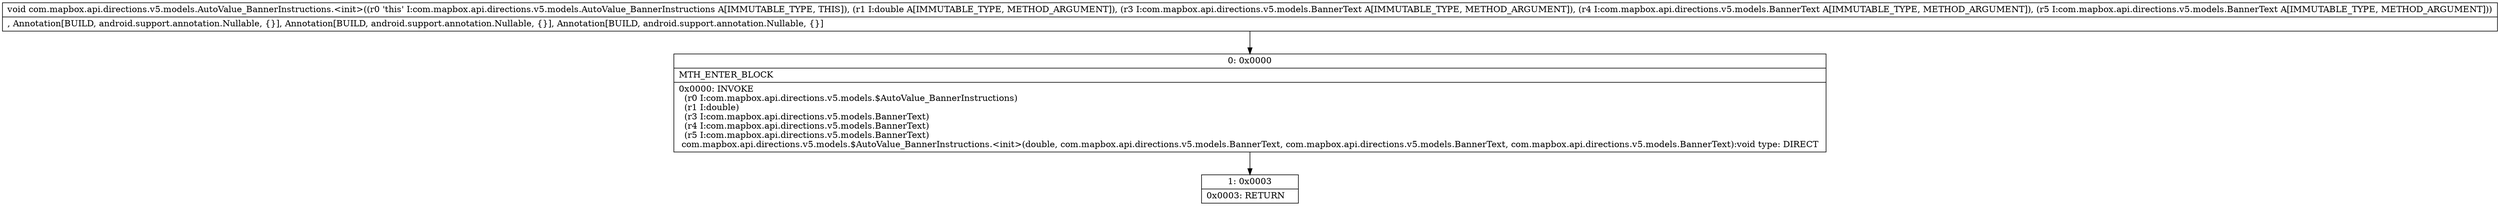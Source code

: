 digraph "CFG forcom.mapbox.api.directions.v5.models.AutoValue_BannerInstructions.\<init\>(DLcom\/mapbox\/api\/directions\/v5\/models\/BannerText;Lcom\/mapbox\/api\/directions\/v5\/models\/BannerText;Lcom\/mapbox\/api\/directions\/v5\/models\/BannerText;)V" {
Node_0 [shape=record,label="{0\:\ 0x0000|MTH_ENTER_BLOCK\l|0x0000: INVOKE  \l  (r0 I:com.mapbox.api.directions.v5.models.$AutoValue_BannerInstructions)\l  (r1 I:double)\l  (r3 I:com.mapbox.api.directions.v5.models.BannerText)\l  (r4 I:com.mapbox.api.directions.v5.models.BannerText)\l  (r5 I:com.mapbox.api.directions.v5.models.BannerText)\l com.mapbox.api.directions.v5.models.$AutoValue_BannerInstructions.\<init\>(double, com.mapbox.api.directions.v5.models.BannerText, com.mapbox.api.directions.v5.models.BannerText, com.mapbox.api.directions.v5.models.BannerText):void type: DIRECT \l}"];
Node_1 [shape=record,label="{1\:\ 0x0003|0x0003: RETURN   \l}"];
MethodNode[shape=record,label="{void com.mapbox.api.directions.v5.models.AutoValue_BannerInstructions.\<init\>((r0 'this' I:com.mapbox.api.directions.v5.models.AutoValue_BannerInstructions A[IMMUTABLE_TYPE, THIS]), (r1 I:double A[IMMUTABLE_TYPE, METHOD_ARGUMENT]), (r3 I:com.mapbox.api.directions.v5.models.BannerText A[IMMUTABLE_TYPE, METHOD_ARGUMENT]), (r4 I:com.mapbox.api.directions.v5.models.BannerText A[IMMUTABLE_TYPE, METHOD_ARGUMENT]), (r5 I:com.mapbox.api.directions.v5.models.BannerText A[IMMUTABLE_TYPE, METHOD_ARGUMENT]))  | , Annotation[BUILD, android.support.annotation.Nullable, \{\}], Annotation[BUILD, android.support.annotation.Nullable, \{\}], Annotation[BUILD, android.support.annotation.Nullable, \{\}]\l}"];
MethodNode -> Node_0;
Node_0 -> Node_1;
}

